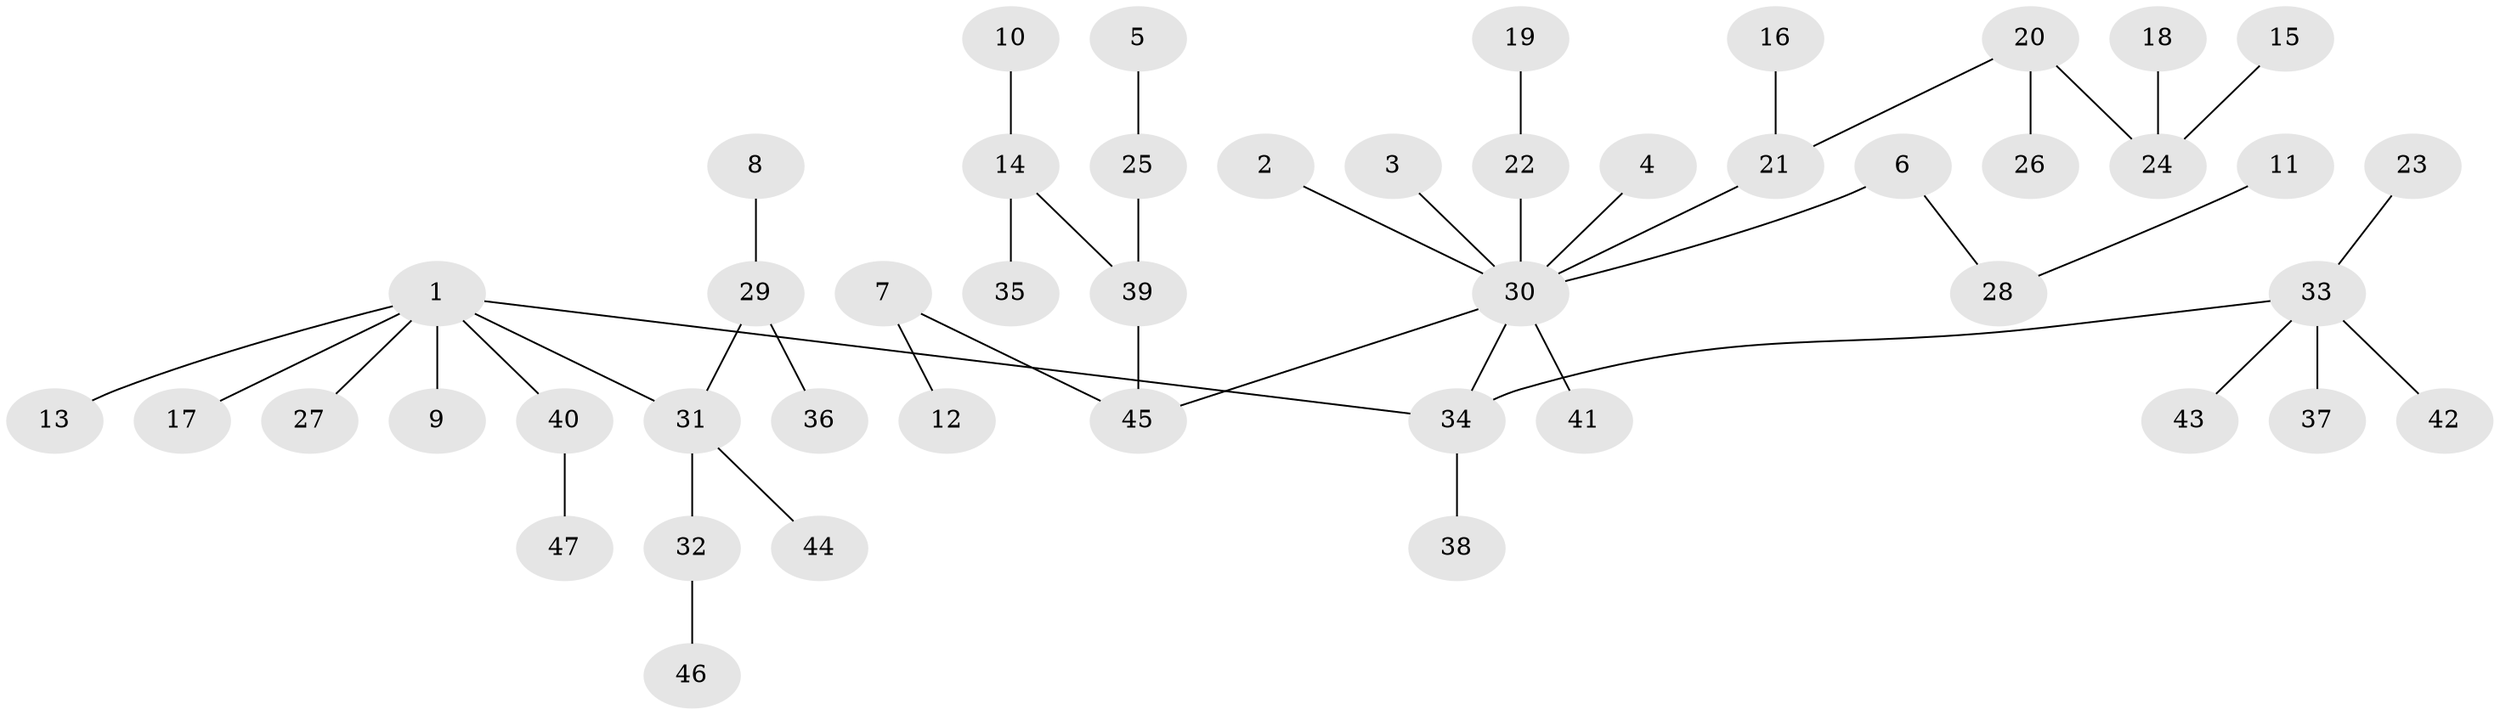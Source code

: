 // original degree distribution, {7: 0.021505376344086023, 3: 0.11827956989247312, 1: 0.5268817204301075, 4: 0.10752688172043011, 5: 0.021505376344086023, 2: 0.20430107526881722}
// Generated by graph-tools (version 1.1) at 2025/26/03/09/25 03:26:32]
// undirected, 47 vertices, 46 edges
graph export_dot {
graph [start="1"]
  node [color=gray90,style=filled];
  1;
  2;
  3;
  4;
  5;
  6;
  7;
  8;
  9;
  10;
  11;
  12;
  13;
  14;
  15;
  16;
  17;
  18;
  19;
  20;
  21;
  22;
  23;
  24;
  25;
  26;
  27;
  28;
  29;
  30;
  31;
  32;
  33;
  34;
  35;
  36;
  37;
  38;
  39;
  40;
  41;
  42;
  43;
  44;
  45;
  46;
  47;
  1 -- 9 [weight=1.0];
  1 -- 13 [weight=1.0];
  1 -- 17 [weight=1.0];
  1 -- 27 [weight=1.0];
  1 -- 31 [weight=1.0];
  1 -- 34 [weight=1.0];
  1 -- 40 [weight=1.0];
  2 -- 30 [weight=1.0];
  3 -- 30 [weight=1.0];
  4 -- 30 [weight=1.0];
  5 -- 25 [weight=1.0];
  6 -- 28 [weight=1.0];
  6 -- 30 [weight=1.0];
  7 -- 12 [weight=1.0];
  7 -- 45 [weight=1.0];
  8 -- 29 [weight=1.0];
  10 -- 14 [weight=1.0];
  11 -- 28 [weight=1.0];
  14 -- 35 [weight=1.0];
  14 -- 39 [weight=1.0];
  15 -- 24 [weight=1.0];
  16 -- 21 [weight=1.0];
  18 -- 24 [weight=1.0];
  19 -- 22 [weight=1.0];
  20 -- 21 [weight=1.0];
  20 -- 24 [weight=1.0];
  20 -- 26 [weight=1.0];
  21 -- 30 [weight=1.0];
  22 -- 30 [weight=1.0];
  23 -- 33 [weight=1.0];
  25 -- 39 [weight=1.0];
  29 -- 31 [weight=1.0];
  29 -- 36 [weight=1.0];
  30 -- 34 [weight=1.0];
  30 -- 41 [weight=1.0];
  30 -- 45 [weight=1.0];
  31 -- 32 [weight=1.0];
  31 -- 44 [weight=1.0];
  32 -- 46 [weight=1.0];
  33 -- 34 [weight=1.0];
  33 -- 37 [weight=1.0];
  33 -- 42 [weight=1.0];
  33 -- 43 [weight=1.0];
  34 -- 38 [weight=1.0];
  39 -- 45 [weight=1.0];
  40 -- 47 [weight=1.0];
}
